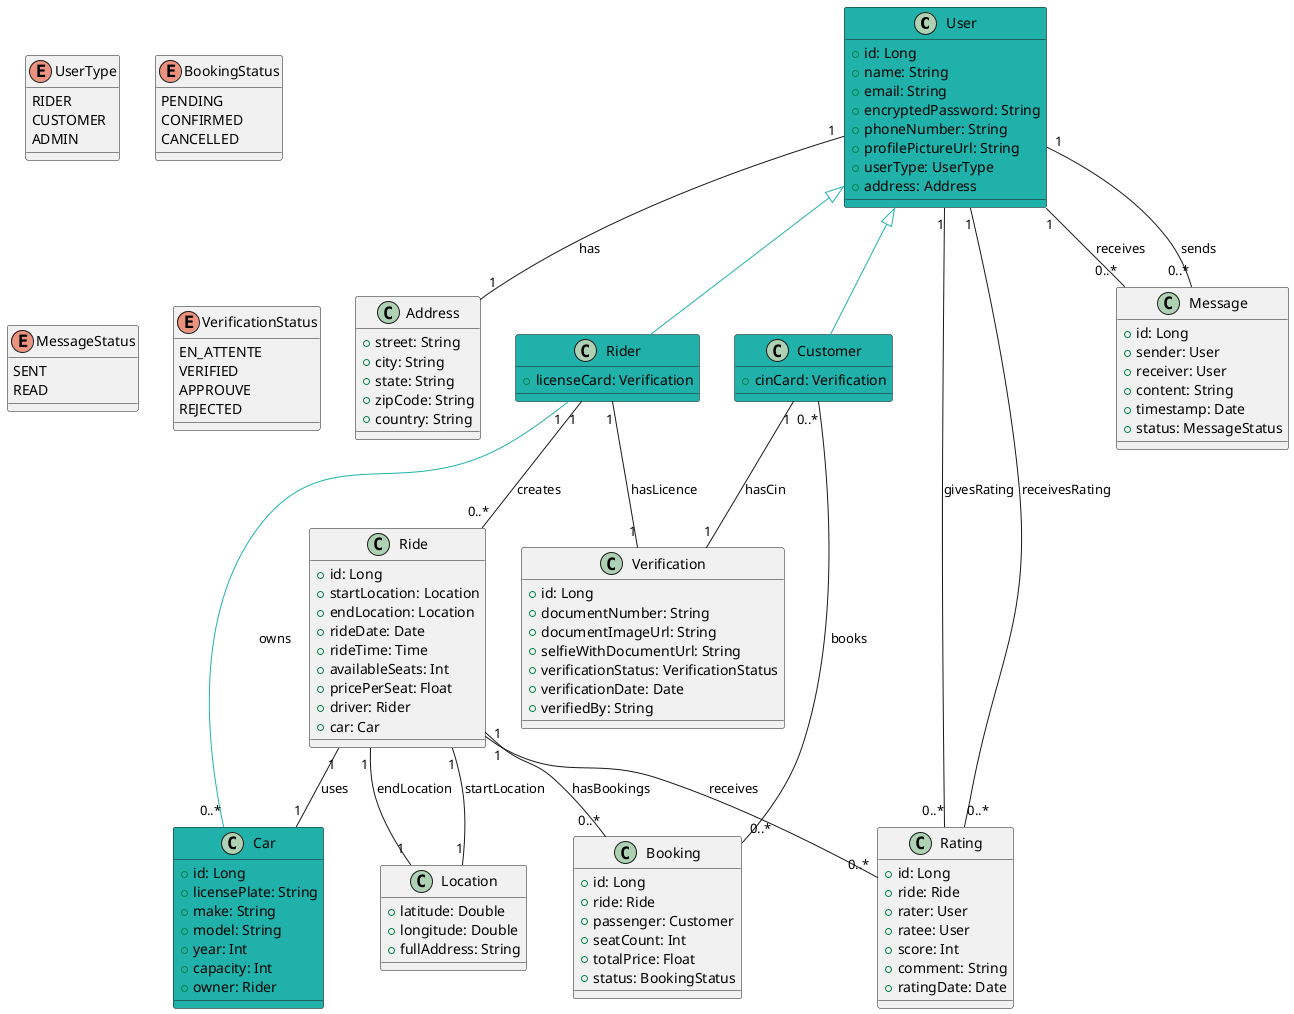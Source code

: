 @startuml
class User #LightSeaGreen {
  +id: Long
  +name: String
  +email: String
  +encryptedPassword: String
  +phoneNumber: String
  +profilePictureUrl: String
  +userType: UserType
  +address: Address
}

class Address {
  +street: String
  +city: String
  +state: String
  +zipCode: String
  +country: String
}

class Location {
  +latitude: Double
  +longitude: Double
  +fullAddress: String
}

class Rider #LightSeaGreen {
  +licenseCard: Verification
}

class Verification {
  +id: Long
  +documentNumber: String
  +documentImageUrl: String
  +selfieWithDocumentUrl: String
  +verificationStatus: VerificationStatus
  +verificationDate: Date
  +verifiedBy: String
}

class Customer #LightSeaGreen{
    +cinCard: Verification
}

class Car #LightSeaGreen{
  +id: Long
  +licensePlate: String
  +make: String
  +model: String
  +year: Int
  +capacity: Int
  +owner: Rider
}

class Ride {
  +id: Long
  +startLocation: Location
  +endLocation: Location
  +rideDate: Date
  +rideTime: Time
  +availableSeats: Int
  +pricePerSeat: Float
  +driver: Rider
  +car: Car
}

class Booking {
  +id: Long
  +ride: Ride
  +passenger: Customer
  +seatCount: Int
  +totalPrice: Float
  +status: BookingStatus
}

class Rating {
  +id: Long
  +ride: Ride
  +rater: User
  +ratee: User
  +score: Int
  +comment: String
  +ratingDate: Date
}

class Message {
  +id: Long
  +sender: User
  +receiver: User
  +content: String
  +timestamp: Date
  +status: MessageStatus
}

enum UserType {
  RIDER
  CUSTOMER
  ADMIN
}

enum BookingStatus {
  PENDING
  CONFIRMED
  CANCELLED
}

enum MessageStatus {
  SENT
  READ
}

' Waiting for verification (initial state)
' Good detection by AI (automated status)
' Final approval by support team
' Rejected by support team or failed AI verification

enum VerificationStatus {
  EN_ATTENTE
  VERIFIED
  APPROUVE
  REJECTED
}

' Relationships
Customer "1" -- "1" Verification: hasCin
Rider "1" -- "1" Verification: hasLicence
User "1" -- "1" Address: has

User <|-- Rider #LightSeaGreen
User <|-- Customer #LightSeaGreen
Rider "1" -- "0..*" Car #LightSeaGreen : owns
Rider "1" -- "0..*" Ride: creates 
Ride "1" -- "1" Car: uses
Ride "1" -- "0..*" Booking: hasBookings
Customer "0..*" -- "0..*" Booking: books
Ride "1" -- "0..*" Rating: receives
User "1" -- "0..*" Rating: givesRating
User "1" -- "0..*" Rating: receivesRating
User "1" -- "0..*" Message: sends
User "1" -- "0..*" Message: receives
Ride "1" -- "1" Location: startLocation
Ride "1" -- "1" Location: endLocation
@enduml
